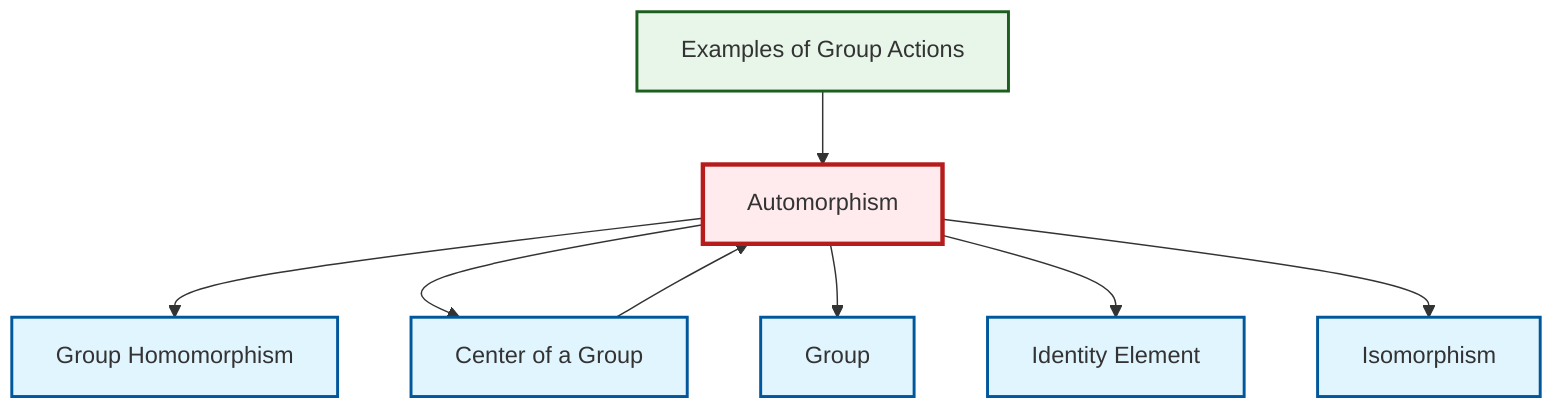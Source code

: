 graph TD
    classDef definition fill:#e1f5fe,stroke:#01579b,stroke-width:2px
    classDef theorem fill:#f3e5f5,stroke:#4a148c,stroke-width:2px
    classDef axiom fill:#fff3e0,stroke:#e65100,stroke-width:2px
    classDef example fill:#e8f5e9,stroke:#1b5e20,stroke-width:2px
    classDef current fill:#ffebee,stroke:#b71c1c,stroke-width:3px
    def-automorphism["Automorphism"]:::definition
    def-group["Group"]:::definition
    def-identity-element["Identity Element"]:::definition
    def-homomorphism["Group Homomorphism"]:::definition
    def-center-of-group["Center of a Group"]:::definition
    ex-group-action-examples["Examples of Group Actions"]:::example
    def-isomorphism["Isomorphism"]:::definition
    def-automorphism --> def-homomorphism
    ex-group-action-examples --> def-automorphism
    def-center-of-group --> def-automorphism
    def-automorphism --> def-center-of-group
    def-automorphism --> def-group
    def-automorphism --> def-identity-element
    def-automorphism --> def-isomorphism
    class def-automorphism current